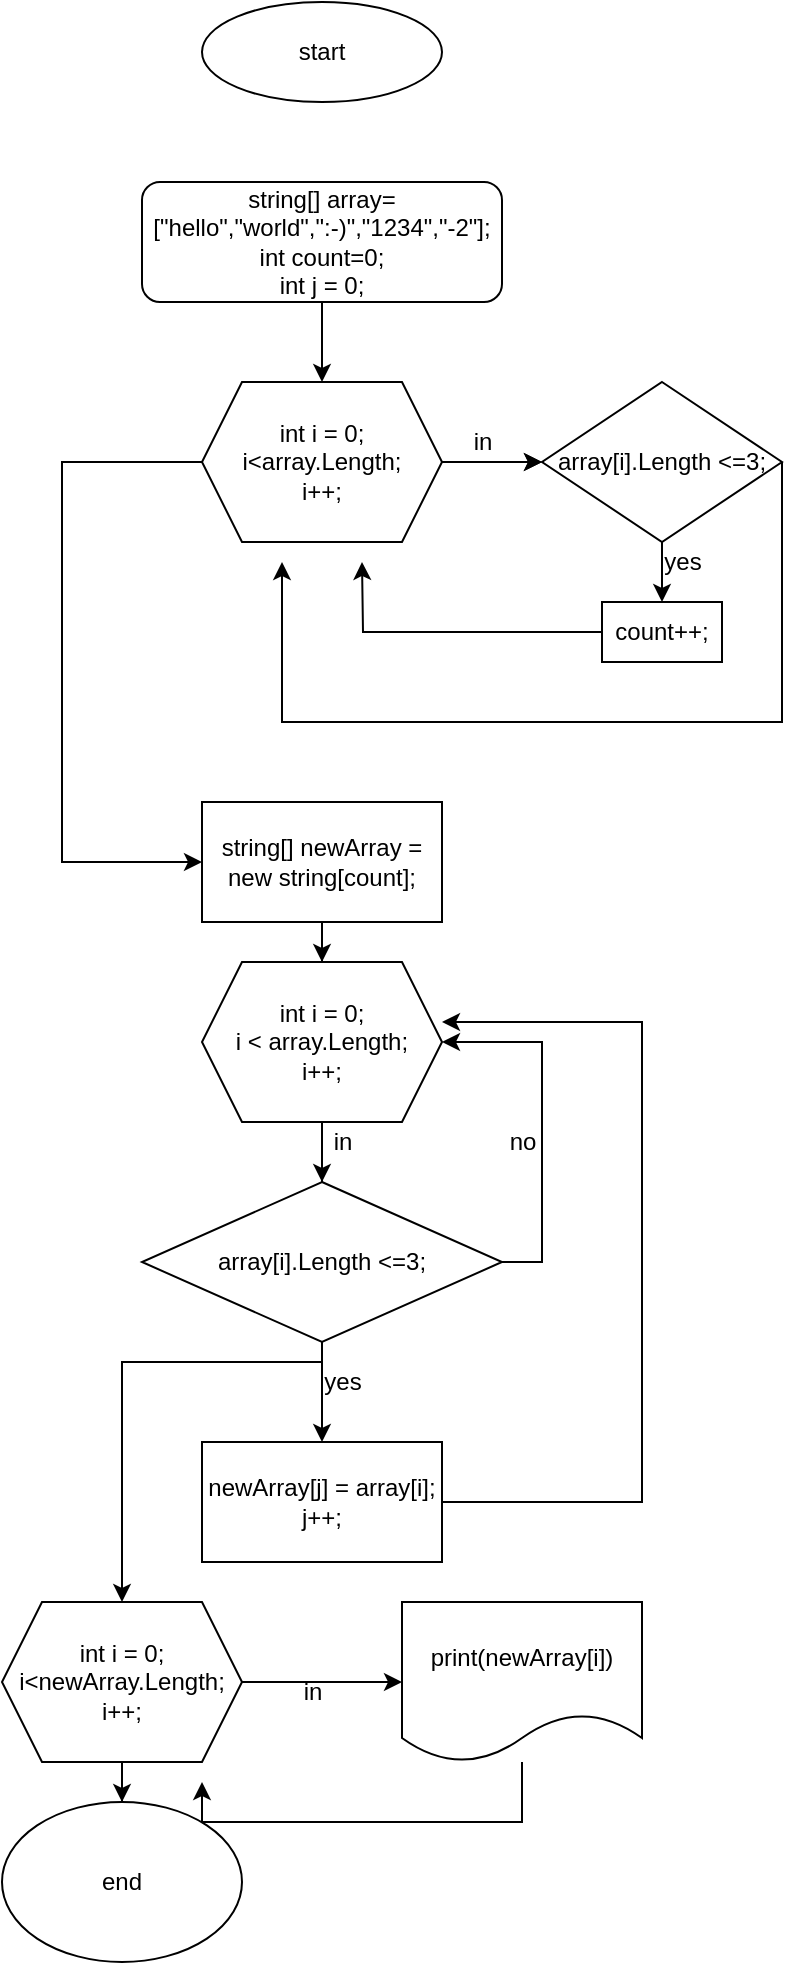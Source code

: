 <mxfile version="20.6.2" type="device"><diagram id="9denFmkuBKBEEyV9sva9" name="Страница 1"><mxGraphModel dx="2714" dy="1140" grid="1" gridSize="10" guides="1" tooltips="1" connect="1" arrows="1" fold="1" page="1" pageScale="1" pageWidth="827" pageHeight="1169" math="0" shadow="0"><root><mxCell id="0"/><mxCell id="1" parent="0"/><mxCell id="3ZC1bTRcbH4_Fyi-8qk8-1" value="start" style="ellipse;whiteSpace=wrap;html=1;" vertex="1" parent="1"><mxGeometry x="-540" y="110" width="120" height="50" as="geometry"/></mxCell><mxCell id="3ZC1bTRcbH4_Fyi-8qk8-4" style="edgeStyle=orthogonalEdgeStyle;rounded=0;orthogonalLoop=1;jettySize=auto;html=1;" edge="1" parent="1" source="3ZC1bTRcbH4_Fyi-8qk8-3" target="3ZC1bTRcbH4_Fyi-8qk8-5"><mxGeometry relative="1" as="geometry"><mxPoint x="-480" y="280" as="targetPoint"/></mxGeometry></mxCell><mxCell id="3ZC1bTRcbH4_Fyi-8qk8-3" value="string[] array=[&quot;hello&quot;,&quot;world&quot;,&quot;:-)&quot;,&quot;1234&quot;,&quot;-2&quot;];&lt;br&gt;int count=0;&lt;br&gt;int j = 0;" style="rounded=1;whiteSpace=wrap;html=1;" vertex="1" parent="1"><mxGeometry x="-570" y="200" width="180" height="60" as="geometry"/></mxCell><mxCell id="3ZC1bTRcbH4_Fyi-8qk8-6" style="edgeStyle=orthogonalEdgeStyle;rounded=0;orthogonalLoop=1;jettySize=auto;html=1;" edge="1" parent="1" source="3ZC1bTRcbH4_Fyi-8qk8-5" target="3ZC1bTRcbH4_Fyi-8qk8-7"><mxGeometry relative="1" as="geometry"><mxPoint x="-380" y="340" as="targetPoint"/></mxGeometry></mxCell><mxCell id="3ZC1bTRcbH4_Fyi-8qk8-8" value="" style="edgeStyle=orthogonalEdgeStyle;rounded=0;orthogonalLoop=1;jettySize=auto;html=1;" edge="1" parent="1" source="3ZC1bTRcbH4_Fyi-8qk8-5" target="3ZC1bTRcbH4_Fyi-8qk8-7"><mxGeometry relative="1" as="geometry"><Array as="points"><mxPoint x="-400" y="340"/><mxPoint x="-400" y="340"/></Array></mxGeometry></mxCell><mxCell id="3ZC1bTRcbH4_Fyi-8qk8-18" style="edgeStyle=orthogonalEdgeStyle;rounded=0;orthogonalLoop=1;jettySize=auto;html=1;" edge="1" parent="1" source="3ZC1bTRcbH4_Fyi-8qk8-5"><mxGeometry relative="1" as="geometry"><mxPoint x="-540" y="540" as="targetPoint"/><Array as="points"><mxPoint x="-610" y="340"/><mxPoint x="-610" y="540"/></Array></mxGeometry></mxCell><mxCell id="3ZC1bTRcbH4_Fyi-8qk8-5" value="int i = 0;&lt;br&gt;i&amp;lt;array.Length;&lt;br&gt;i++;" style="shape=hexagon;perimeter=hexagonPerimeter2;whiteSpace=wrap;html=1;fixedSize=1;" vertex="1" parent="1"><mxGeometry x="-540" y="300" width="120" height="80" as="geometry"/></mxCell><mxCell id="3ZC1bTRcbH4_Fyi-8qk8-12" value="" style="edgeStyle=orthogonalEdgeStyle;rounded=0;orthogonalLoop=1;jettySize=auto;html=1;" edge="1" parent="1" source="3ZC1bTRcbH4_Fyi-8qk8-7" target="3ZC1bTRcbH4_Fyi-8qk8-11"><mxGeometry relative="1" as="geometry"/></mxCell><mxCell id="3ZC1bTRcbH4_Fyi-8qk8-17" style="edgeStyle=orthogonalEdgeStyle;rounded=0;orthogonalLoop=1;jettySize=auto;html=1;" edge="1" parent="1" source="3ZC1bTRcbH4_Fyi-8qk8-7"><mxGeometry relative="1" as="geometry"><mxPoint x="-500" y="390" as="targetPoint"/><Array as="points"><mxPoint x="-250" y="470"/><mxPoint x="-500" y="470"/></Array></mxGeometry></mxCell><mxCell id="3ZC1bTRcbH4_Fyi-8qk8-7" value="array[i].Length &amp;lt;=3;" style="rhombus;whiteSpace=wrap;html=1;" vertex="1" parent="1"><mxGeometry x="-370" y="300" width="120" height="80" as="geometry"/></mxCell><mxCell id="3ZC1bTRcbH4_Fyi-8qk8-10" value="in" style="text;html=1;align=center;verticalAlign=middle;resizable=0;points=[];autosize=1;strokeColor=none;fillColor=none;" vertex="1" parent="1"><mxGeometry x="-415" y="315" width="30" height="30" as="geometry"/></mxCell><mxCell id="3ZC1bTRcbH4_Fyi-8qk8-16" style="edgeStyle=orthogonalEdgeStyle;rounded=0;orthogonalLoop=1;jettySize=auto;html=1;" edge="1" parent="1" source="3ZC1bTRcbH4_Fyi-8qk8-11"><mxGeometry relative="1" as="geometry"><mxPoint x="-460" y="390" as="targetPoint"/></mxGeometry></mxCell><mxCell id="3ZC1bTRcbH4_Fyi-8qk8-11" value="count++;" style="whiteSpace=wrap;html=1;" vertex="1" parent="1"><mxGeometry x="-340" y="410" width="60" height="30" as="geometry"/></mxCell><mxCell id="3ZC1bTRcbH4_Fyi-8qk8-14" value="yes" style="text;html=1;align=center;verticalAlign=middle;resizable=0;points=[];autosize=1;strokeColor=none;fillColor=none;" vertex="1" parent="1"><mxGeometry x="-320" y="375" width="40" height="30" as="geometry"/></mxCell><mxCell id="3ZC1bTRcbH4_Fyi-8qk8-20" style="edgeStyle=orthogonalEdgeStyle;rounded=0;orthogonalLoop=1;jettySize=auto;html=1;" edge="1" parent="1" source="3ZC1bTRcbH4_Fyi-8qk8-19" target="3ZC1bTRcbH4_Fyi-8qk8-21"><mxGeometry relative="1" as="geometry"><mxPoint x="-480" y="630" as="targetPoint"/></mxGeometry></mxCell><mxCell id="3ZC1bTRcbH4_Fyi-8qk8-19" value="string[] newArray = new string[count];" style="rounded=0;whiteSpace=wrap;html=1;" vertex="1" parent="1"><mxGeometry x="-540" y="510" width="120" height="60" as="geometry"/></mxCell><mxCell id="3ZC1bTRcbH4_Fyi-8qk8-22" style="edgeStyle=orthogonalEdgeStyle;rounded=0;orthogonalLoop=1;jettySize=auto;html=1;" edge="1" parent="1" source="3ZC1bTRcbH4_Fyi-8qk8-21" target="3ZC1bTRcbH4_Fyi-8qk8-23"><mxGeometry relative="1" as="geometry"><mxPoint x="-480" y="740" as="targetPoint"/></mxGeometry></mxCell><mxCell id="3ZC1bTRcbH4_Fyi-8qk8-33" style="edgeStyle=orthogonalEdgeStyle;rounded=0;orthogonalLoop=1;jettySize=auto;html=1;" edge="1" parent="1" source="3ZC1bTRcbH4_Fyi-8qk8-21" target="3ZC1bTRcbH4_Fyi-8qk8-34"><mxGeometry relative="1" as="geometry"><mxPoint x="-580" y="950" as="targetPoint"/></mxGeometry></mxCell><mxCell id="3ZC1bTRcbH4_Fyi-8qk8-21" value="int i = 0;&lt;br&gt;i &amp;lt; array.Length;&lt;br&gt;i++;" style="shape=hexagon;perimeter=hexagonPerimeter2;whiteSpace=wrap;html=1;fixedSize=1;" vertex="1" parent="1"><mxGeometry x="-540" y="590" width="120" height="80" as="geometry"/></mxCell><mxCell id="3ZC1bTRcbH4_Fyi-8qk8-25" value="" style="edgeStyle=orthogonalEdgeStyle;rounded=0;orthogonalLoop=1;jettySize=auto;html=1;" edge="1" parent="1" source="3ZC1bTRcbH4_Fyi-8qk8-23"><mxGeometry relative="1" as="geometry"><mxPoint x="-480" y="830" as="targetPoint"/></mxGeometry></mxCell><mxCell id="3ZC1bTRcbH4_Fyi-8qk8-30" style="edgeStyle=orthogonalEdgeStyle;rounded=0;orthogonalLoop=1;jettySize=auto;html=1;entryX=1;entryY=0.5;entryDx=0;entryDy=0;" edge="1" parent="1" source="3ZC1bTRcbH4_Fyi-8qk8-23" target="3ZC1bTRcbH4_Fyi-8qk8-21"><mxGeometry relative="1" as="geometry"><mxPoint x="-350" y="620" as="targetPoint"/><Array as="points"><mxPoint x="-370" y="740"/><mxPoint x="-370" y="630"/></Array></mxGeometry></mxCell><mxCell id="3ZC1bTRcbH4_Fyi-8qk8-23" value="array[i].Length &amp;lt;=3;" style="rhombus;whiteSpace=wrap;html=1;" vertex="1" parent="1"><mxGeometry x="-570" y="700" width="180" height="80" as="geometry"/></mxCell><mxCell id="3ZC1bTRcbH4_Fyi-8qk8-32" style="edgeStyle=orthogonalEdgeStyle;rounded=0;orthogonalLoop=1;jettySize=auto;html=1;entryX=1;entryY=0.375;entryDx=0;entryDy=0;entryPerimeter=0;" edge="1" parent="1" source="3ZC1bTRcbH4_Fyi-8qk8-26" target="3ZC1bTRcbH4_Fyi-8qk8-21"><mxGeometry relative="1" as="geometry"><mxPoint x="-320" y="610" as="targetPoint"/><Array as="points"><mxPoint x="-320" y="860"/><mxPoint x="-320" y="620"/></Array></mxGeometry></mxCell><mxCell id="3ZC1bTRcbH4_Fyi-8qk8-26" value="newArray[j] = array[i];&lt;br&gt;j++;" style="rounded=0;whiteSpace=wrap;html=1;" vertex="1" parent="1"><mxGeometry x="-540" y="830" width="120" height="60" as="geometry"/></mxCell><mxCell id="3ZC1bTRcbH4_Fyi-8qk8-27" value="in" style="text;html=1;align=center;verticalAlign=middle;resizable=0;points=[];autosize=1;strokeColor=none;fillColor=none;" vertex="1" parent="1"><mxGeometry x="-485" y="665" width="30" height="30" as="geometry"/></mxCell><mxCell id="3ZC1bTRcbH4_Fyi-8qk8-28" value="yes" style="text;html=1;align=center;verticalAlign=middle;resizable=0;points=[];autosize=1;strokeColor=none;fillColor=none;" vertex="1" parent="1"><mxGeometry x="-490" y="785" width="40" height="30" as="geometry"/></mxCell><mxCell id="3ZC1bTRcbH4_Fyi-8qk8-31" value="no" style="text;html=1;align=center;verticalAlign=middle;resizable=0;points=[];autosize=1;strokeColor=none;fillColor=none;" vertex="1" parent="1"><mxGeometry x="-400" y="665" width="40" height="30" as="geometry"/></mxCell><mxCell id="3ZC1bTRcbH4_Fyi-8qk8-36" value="" style="edgeStyle=orthogonalEdgeStyle;rounded=0;orthogonalLoop=1;jettySize=auto;html=1;" edge="1" parent="1" source="3ZC1bTRcbH4_Fyi-8qk8-34" target="3ZC1bTRcbH4_Fyi-8qk8-35"><mxGeometry relative="1" as="geometry"/></mxCell><mxCell id="3ZC1bTRcbH4_Fyi-8qk8-40" style="edgeStyle=orthogonalEdgeStyle;rounded=0;orthogonalLoop=1;jettySize=auto;html=1;" edge="1" parent="1" source="3ZC1bTRcbH4_Fyi-8qk8-34" target="3ZC1bTRcbH4_Fyi-8qk8-41"><mxGeometry relative="1" as="geometry"><mxPoint x="-580" y="1050" as="targetPoint"/></mxGeometry></mxCell><mxCell id="3ZC1bTRcbH4_Fyi-8qk8-34" value="int i = 0;&lt;br&gt;i&amp;lt;newArray.Length;&lt;br&gt;i++;" style="shape=hexagon;perimeter=hexagonPerimeter2;whiteSpace=wrap;html=1;fixedSize=1;" vertex="1" parent="1"><mxGeometry x="-640" y="910" width="120" height="80" as="geometry"/></mxCell><mxCell id="3ZC1bTRcbH4_Fyi-8qk8-39" style="edgeStyle=orthogonalEdgeStyle;rounded=0;orthogonalLoop=1;jettySize=auto;html=1;" edge="1" parent="1" source="3ZC1bTRcbH4_Fyi-8qk8-35"><mxGeometry relative="1" as="geometry"><mxPoint x="-540" y="1000" as="targetPoint"/><Array as="points"><mxPoint x="-380" y="1020"/><mxPoint x="-540" y="1020"/></Array></mxGeometry></mxCell><mxCell id="3ZC1bTRcbH4_Fyi-8qk8-35" value="print(newArray[i])" style="shape=document;whiteSpace=wrap;html=1;boundedLbl=1;" vertex="1" parent="1"><mxGeometry x="-440" y="910" width="120" height="80" as="geometry"/></mxCell><mxCell id="3ZC1bTRcbH4_Fyi-8qk8-37" value="in" style="text;html=1;align=center;verticalAlign=middle;resizable=0;points=[];autosize=1;strokeColor=none;fillColor=none;" vertex="1" parent="1"><mxGeometry x="-500" y="940" width="30" height="30" as="geometry"/></mxCell><mxCell id="3ZC1bTRcbH4_Fyi-8qk8-41" value="end" style="ellipse;whiteSpace=wrap;html=1;" vertex="1" parent="1"><mxGeometry x="-640" y="1010" width="120" height="80" as="geometry"/></mxCell></root></mxGraphModel></diagram></mxfile>